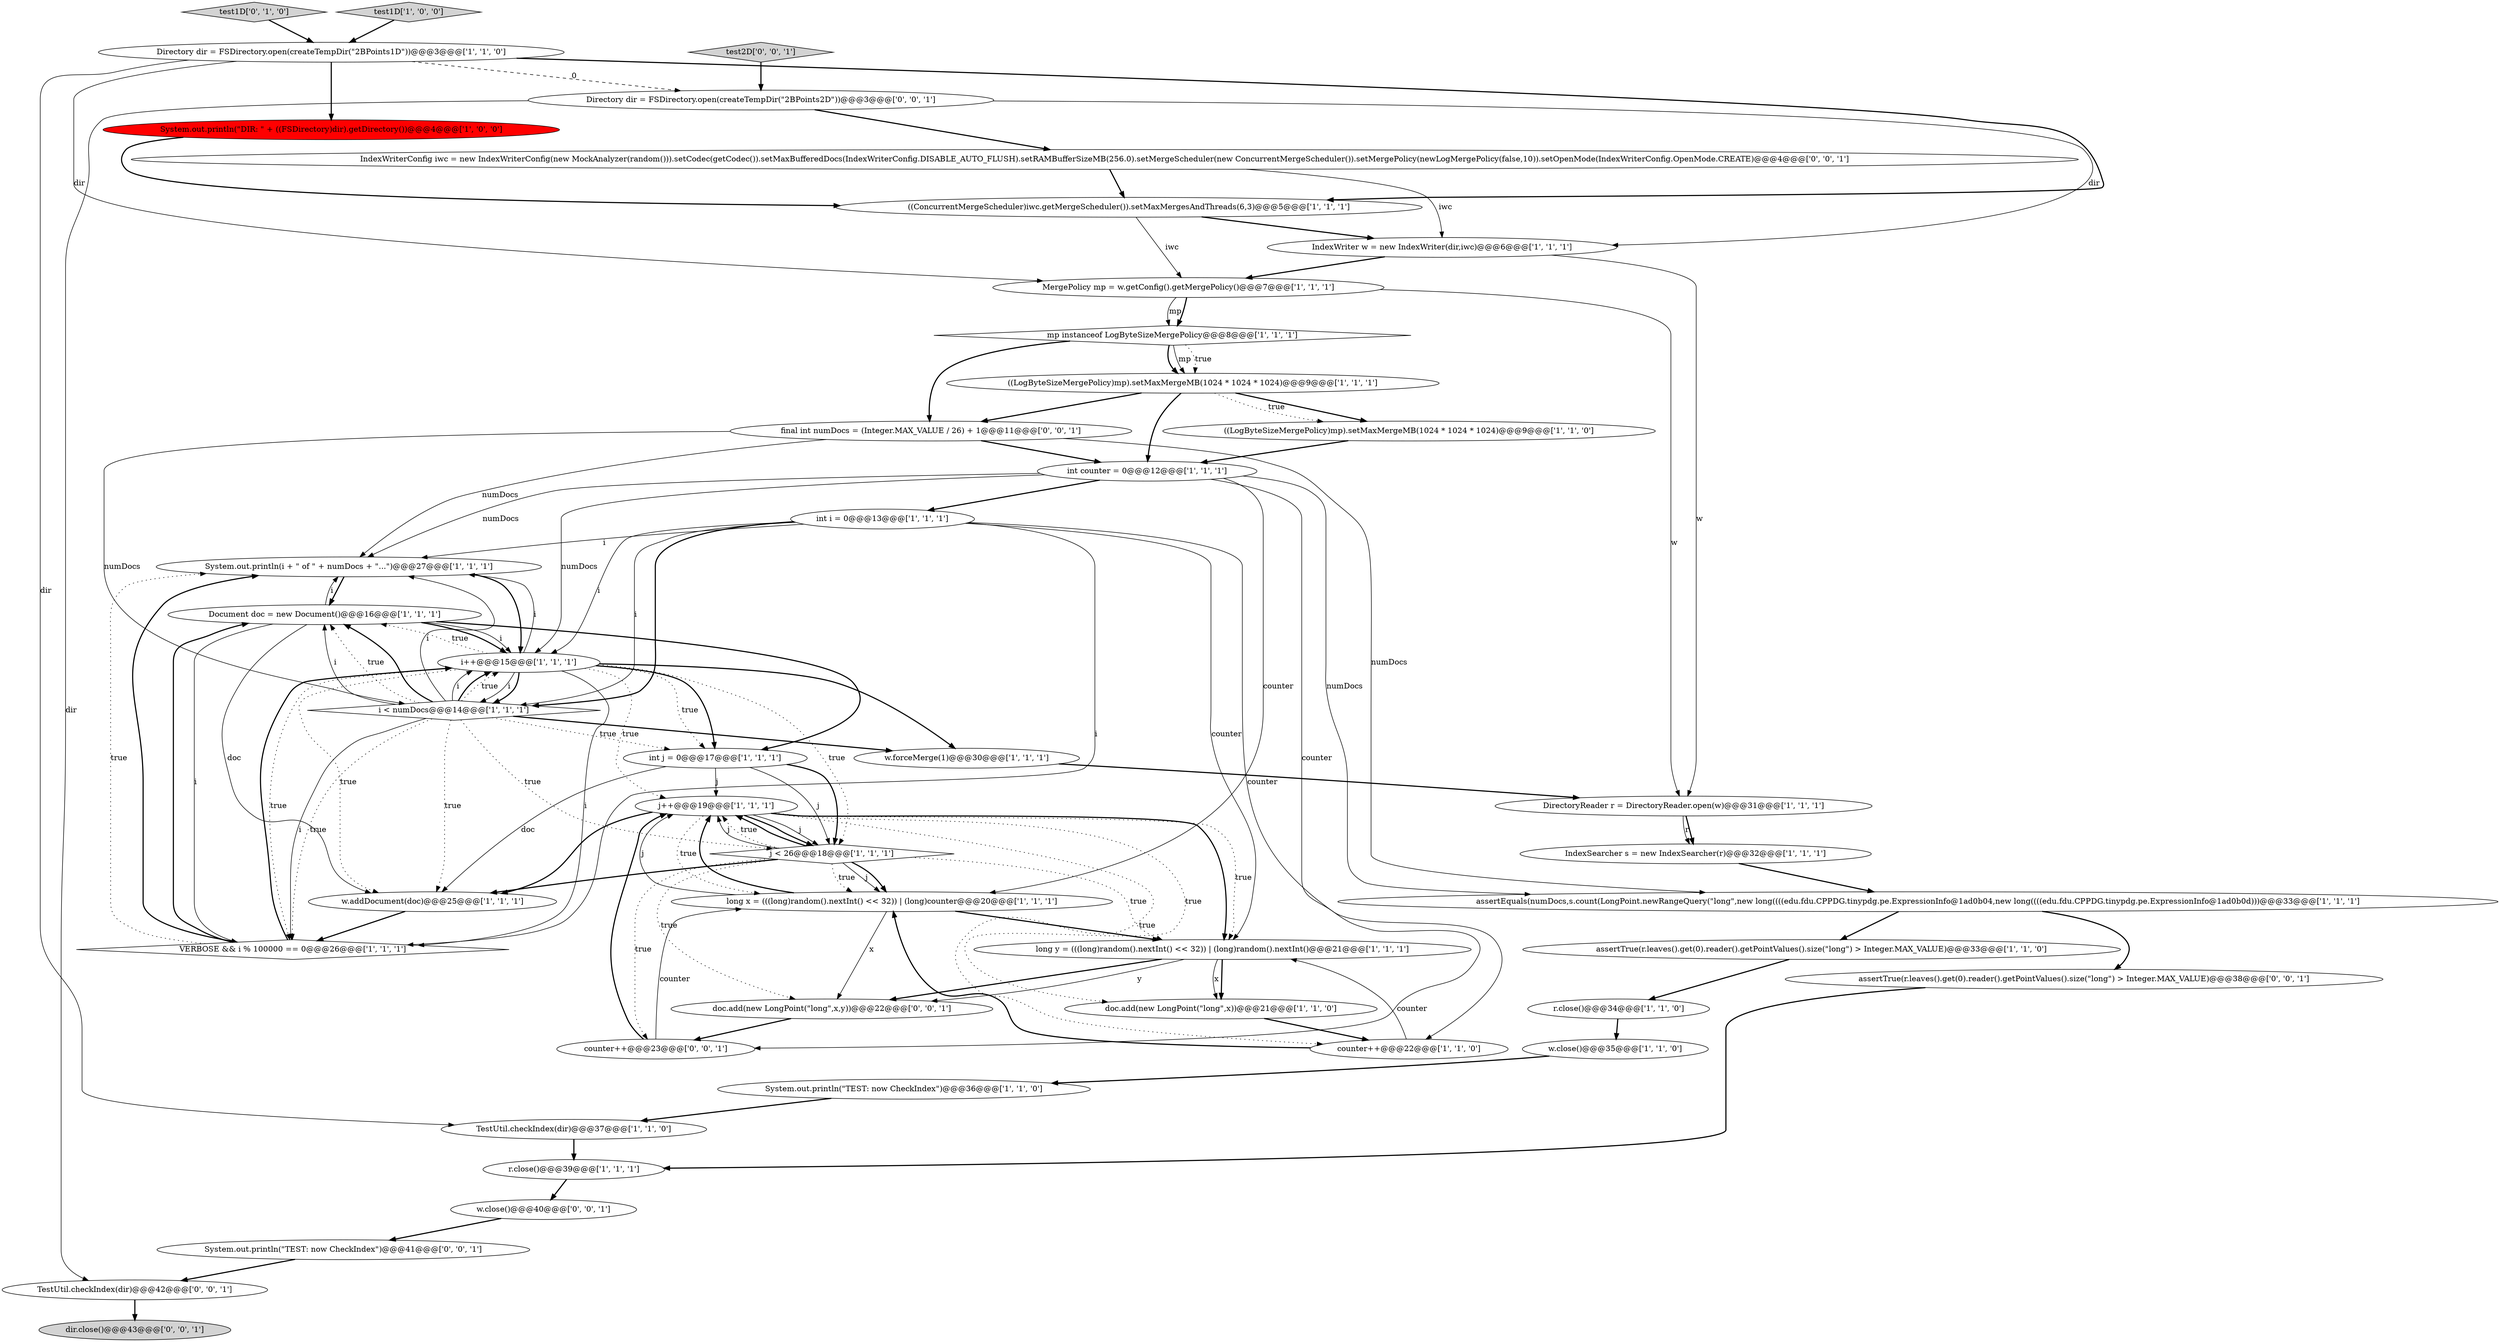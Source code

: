 digraph {
39 [style = filled, label = "dir.close()@@@43@@@['0', '0', '1']", fillcolor = lightgray, shape = ellipse image = "AAA0AAABBB3BBB"];
40 [style = filled, label = "test2D['0', '0', '1']", fillcolor = lightgray, shape = diamond image = "AAA0AAABBB3BBB"];
2 [style = filled, label = "DirectoryReader r = DirectoryReader.open(w)@@@31@@@['1', '1', '1']", fillcolor = white, shape = ellipse image = "AAA0AAABBB1BBB"];
4 [style = filled, label = "IndexSearcher s = new IndexSearcher(r)@@@32@@@['1', '1', '1']", fillcolor = white, shape = ellipse image = "AAA0AAABBB1BBB"];
11 [style = filled, label = "w.close()@@@35@@@['1', '1', '0']", fillcolor = white, shape = ellipse image = "AAA0AAABBB1BBB"];
18 [style = filled, label = "Document doc = new Document()@@@16@@@['1', '1', '1']", fillcolor = white, shape = ellipse image = "AAA0AAABBB1BBB"];
23 [style = filled, label = "w.forceMerge(1)@@@30@@@['1', '1', '1']", fillcolor = white, shape = ellipse image = "AAA0AAABBB1BBB"];
19 [style = filled, label = "i++@@@15@@@['1', '1', '1']", fillcolor = white, shape = ellipse image = "AAA0AAABBB1BBB"];
31 [style = filled, label = "long x = (((long)random().nextInt() << 32)) | (long)counter@@@20@@@['1', '1', '1']", fillcolor = white, shape = ellipse image = "AAA0AAABBB1BBB"];
13 [style = filled, label = "((LogByteSizeMergePolicy)mp).setMaxMergeMB(1024 * 1024 * 1024)@@@9@@@['1', '1', '0']", fillcolor = white, shape = ellipse image = "AAA0AAABBB1BBB"];
29 [style = filled, label = "mp instanceof LogByteSizeMergePolicy@@@8@@@['1', '1', '1']", fillcolor = white, shape = diamond image = "AAA0AAABBB1BBB"];
26 [style = filled, label = "counter++@@@22@@@['1', '1', '0']", fillcolor = white, shape = ellipse image = "AAA0AAABBB1BBB"];
8 [style = filled, label = "assertTrue(r.leaves().get(0).reader().getPointValues().size(\"long\") > Integer.MAX_VALUE)@@@33@@@['1', '1', '0']", fillcolor = white, shape = ellipse image = "AAA0AAABBB1BBB"];
12 [style = filled, label = "System.out.println(\"DIR: \" + ((FSDirectory)dir).getDirectory())@@@4@@@['1', '0', '0']", fillcolor = red, shape = ellipse image = "AAA1AAABBB1BBB"];
37 [style = filled, label = "w.close()@@@40@@@['0', '0', '1']", fillcolor = white, shape = ellipse image = "AAA0AAABBB3BBB"];
43 [style = filled, label = "assertTrue(r.leaves().get(0).reader().getPointValues().size(\"long\") > Integer.MAX_VALUE)@@@38@@@['0', '0', '1']", fillcolor = white, shape = ellipse image = "AAA0AAABBB3BBB"];
28 [style = filled, label = "System.out.println(\"TEST: now CheckIndex\")@@@36@@@['1', '1', '0']", fillcolor = white, shape = ellipse image = "AAA0AAABBB1BBB"];
15 [style = filled, label = "w.addDocument(doc)@@@25@@@['1', '1', '1']", fillcolor = white, shape = ellipse image = "AAA0AAABBB1BBB"];
35 [style = filled, label = "counter++@@@23@@@['0', '0', '1']", fillcolor = white, shape = ellipse image = "AAA0AAABBB3BBB"];
30 [style = filled, label = "Directory dir = FSDirectory.open(createTempDir(\"2BPoints1D\"))@@@3@@@['1', '1', '0']", fillcolor = white, shape = ellipse image = "AAA0AAABBB1BBB"];
10 [style = filled, label = "VERBOSE && i % 100000 == 0@@@26@@@['1', '1', '1']", fillcolor = white, shape = diamond image = "AAA0AAABBB1BBB"];
24 [style = filled, label = "j++@@@19@@@['1', '1', '1']", fillcolor = white, shape = ellipse image = "AAA0AAABBB1BBB"];
38 [style = filled, label = "final int numDocs = (Integer.MAX_VALUE / 26) + 1@@@11@@@['0', '0', '1']", fillcolor = white, shape = ellipse image = "AAA0AAABBB3BBB"];
44 [style = filled, label = "System.out.println(\"TEST: now CheckIndex\")@@@41@@@['0', '0', '1']", fillcolor = white, shape = ellipse image = "AAA0AAABBB3BBB"];
17 [style = filled, label = "j < 26@@@18@@@['1', '1', '1']", fillcolor = white, shape = diamond image = "AAA0AAABBB1BBB"];
16 [style = filled, label = "int i = 0@@@13@@@['1', '1', '1']", fillcolor = white, shape = ellipse image = "AAA0AAABBB1BBB"];
34 [style = filled, label = "test1D['0', '1', '0']", fillcolor = lightgray, shape = diamond image = "AAA0AAABBB2BBB"];
41 [style = filled, label = "Directory dir = FSDirectory.open(createTempDir(\"2BPoints2D\"))@@@3@@@['0', '0', '1']", fillcolor = white, shape = ellipse image = "AAA0AAABBB3BBB"];
20 [style = filled, label = "System.out.println(i + \" of \" + numDocs + \"...\")@@@27@@@['1', '1', '1']", fillcolor = white, shape = ellipse image = "AAA0AAABBB1BBB"];
14 [style = filled, label = "((LogByteSizeMergePolicy)mp).setMaxMergeMB(1024 * 1024 * 1024)@@@9@@@['1', '1', '1']", fillcolor = white, shape = ellipse image = "AAA0AAABBB1BBB"];
21 [style = filled, label = "MergePolicy mp = w.getConfig().getMergePolicy()@@@7@@@['1', '1', '1']", fillcolor = white, shape = ellipse image = "AAA0AAABBB1BBB"];
1 [style = filled, label = "assertEquals(numDocs,s.count(LongPoint.newRangeQuery(\"long\",new long((((edu.fdu.CPPDG.tinypdg.pe.ExpressionInfo@1ad0b04,new long((((edu.fdu.CPPDG.tinypdg.pe.ExpressionInfo@1ad0b0d)))@@@33@@@['1', '1', '1']", fillcolor = white, shape = ellipse image = "AAA0AAABBB1BBB"];
0 [style = filled, label = "long y = (((long)random().nextInt() << 32)) | (long)random().nextInt()@@@21@@@['1', '1', '1']", fillcolor = white, shape = ellipse image = "AAA0AAABBB1BBB"];
9 [style = filled, label = "int j = 0@@@17@@@['1', '1', '1']", fillcolor = white, shape = ellipse image = "AAA0AAABBB1BBB"];
25 [style = filled, label = "r.close()@@@34@@@['1', '1', '0']", fillcolor = white, shape = ellipse image = "AAA0AAABBB1BBB"];
32 [style = filled, label = "doc.add(new LongPoint(\"long\",x))@@@21@@@['1', '1', '0']", fillcolor = white, shape = ellipse image = "AAA0AAABBB1BBB"];
6 [style = filled, label = "int counter = 0@@@12@@@['1', '1', '1']", fillcolor = white, shape = ellipse image = "AAA0AAABBB1BBB"];
22 [style = filled, label = "IndexWriter w = new IndexWriter(dir,iwc)@@@6@@@['1', '1', '1']", fillcolor = white, shape = ellipse image = "AAA0AAABBB1BBB"];
5 [style = filled, label = "r.close()@@@39@@@['1', '1', '1']", fillcolor = white, shape = ellipse image = "AAA0AAABBB1BBB"];
33 [style = filled, label = "test1D['1', '0', '0']", fillcolor = lightgray, shape = diamond image = "AAA0AAABBB1BBB"];
3 [style = filled, label = "((ConcurrentMergeScheduler)iwc.getMergeScheduler()).setMaxMergesAndThreads(6,3)@@@5@@@['1', '1', '1']", fillcolor = white, shape = ellipse image = "AAA0AAABBB1BBB"];
7 [style = filled, label = "i < numDocs@@@14@@@['1', '1', '1']", fillcolor = white, shape = diamond image = "AAA0AAABBB1BBB"];
27 [style = filled, label = "TestUtil.checkIndex(dir)@@@37@@@['1', '1', '0']", fillcolor = white, shape = ellipse image = "AAA0AAABBB1BBB"];
42 [style = filled, label = "IndexWriterConfig iwc = new IndexWriterConfig(new MockAnalyzer(random())).setCodec(getCodec()).setMaxBufferedDocs(IndexWriterConfig.DISABLE_AUTO_FLUSH).setRAMBufferSizeMB(256.0).setMergeScheduler(new ConcurrentMergeScheduler()).setMergePolicy(newLogMergePolicy(false,10)).setOpenMode(IndexWriterConfig.OpenMode.CREATE)@@@4@@@['0', '0', '1']", fillcolor = white, shape = ellipse image = "AAA0AAABBB3BBB"];
45 [style = filled, label = "doc.add(new LongPoint(\"long\",x,y))@@@22@@@['0', '0', '1']", fillcolor = white, shape = ellipse image = "AAA0AAABBB3BBB"];
36 [style = filled, label = "TestUtil.checkIndex(dir)@@@42@@@['0', '0', '1']", fillcolor = white, shape = ellipse image = "AAA0AAABBB3BBB"];
19->10 [style = dotted, label="true"];
15->10 [style = bold, label=""];
18->10 [style = solid, label="i"];
10->19 [style = bold, label=""];
16->7 [style = bold, label=""];
17->35 [style = dotted, label="true"];
16->0 [style = solid, label="counter"];
3->21 [style = solid, label="iwc"];
16->10 [style = solid, label="i"];
31->24 [style = solid, label="j"];
19->20 [style = solid, label="i"];
19->9 [style = bold, label=""];
18->15 [style = solid, label="doc"];
10->20 [style = dotted, label="true"];
29->14 [style = dotted, label="true"];
24->17 [style = bold, label=""];
29->14 [style = bold, label=""];
42->3 [style = bold, label=""];
26->0 [style = solid, label="counter"];
30->21 [style = solid, label="dir"];
27->5 [style = bold, label=""];
45->35 [style = bold, label=""];
9->24 [style = solid, label="j"];
5->37 [style = bold, label=""];
16->7 [style = solid, label="i"];
11->28 [style = bold, label=""];
17->24 [style = solid, label="j"];
29->14 [style = solid, label="mp"];
7->10 [style = dotted, label="true"];
30->41 [style = dashed, label="0"];
21->29 [style = solid, label="mp"];
16->20 [style = solid, label="i"];
19->17 [style = dotted, label="true"];
24->0 [style = bold, label=""];
9->15 [style = solid, label="doc"];
18->19 [style = bold, label=""];
9->17 [style = bold, label=""];
14->38 [style = bold, label=""];
6->20 [style = solid, label="numDocs"];
7->18 [style = solid, label="i"];
16->26 [style = solid, label="counter"];
2->4 [style = solid, label="r"];
2->4 [style = bold, label=""];
32->26 [style = bold, label=""];
7->19 [style = solid, label="i"];
38->6 [style = bold, label=""];
22->2 [style = solid, label="w"];
20->18 [style = bold, label=""];
21->2 [style = solid, label="w"];
16->19 [style = solid, label="i"];
41->36 [style = solid, label="dir"];
21->29 [style = bold, label=""];
24->26 [style = dotted, label="true"];
7->23 [style = bold, label=""];
24->0 [style = dotted, label="true"];
19->9 [style = dotted, label="true"];
18->9 [style = bold, label=""];
17->15 [style = bold, label=""];
33->30 [style = bold, label=""];
38->20 [style = solid, label="numDocs"];
29->38 [style = bold, label=""];
20->19 [style = bold, label=""];
7->17 [style = dotted, label="true"];
14->6 [style = bold, label=""];
10->18 [style = bold, label=""];
38->1 [style = solid, label="numDocs"];
31->45 [style = solid, label="x"];
24->32 [style = dotted, label="true"];
1->8 [style = bold, label=""];
0->45 [style = bold, label=""];
19->10 [style = solid, label="i"];
31->0 [style = bold, label=""];
31->24 [style = bold, label=""];
17->31 [style = solid, label="j"];
6->35 [style = solid, label="counter"];
19->18 [style = dotted, label="true"];
18->20 [style = solid, label="i"];
17->45 [style = dotted, label="true"];
19->24 [style = dotted, label="true"];
7->10 [style = solid, label="i"];
19->7 [style = solid, label="i"];
19->15 [style = dotted, label="true"];
7->15 [style = dotted, label="true"];
36->39 [style = bold, label=""];
35->24 [style = bold, label=""];
26->31 [style = bold, label=""];
30->12 [style = bold, label=""];
24->17 [style = solid, label="j"];
0->45 [style = solid, label="y"];
30->3 [style = bold, label=""];
43->5 [style = bold, label=""];
18->19 [style = solid, label="i"];
37->44 [style = bold, label=""];
7->18 [style = dotted, label="true"];
7->18 [style = bold, label=""];
4->1 [style = bold, label=""];
12->3 [style = bold, label=""];
23->2 [style = bold, label=""];
14->13 [style = bold, label=""];
13->6 [style = bold, label=""];
0->32 [style = bold, label=""];
7->19 [style = bold, label=""];
17->24 [style = dotted, label="true"];
24->15 [style = bold, label=""];
0->32 [style = solid, label="x"];
17->0 [style = dotted, label="true"];
10->20 [style = bold, label=""];
30->27 [style = solid, label="dir"];
44->36 [style = bold, label=""];
7->20 [style = solid, label="i"];
7->19 [style = dotted, label="true"];
6->19 [style = solid, label="numDocs"];
1->43 [style = bold, label=""];
17->31 [style = bold, label=""];
24->31 [style = dotted, label="true"];
22->21 [style = bold, label=""];
9->17 [style = solid, label="j"];
7->9 [style = dotted, label="true"];
3->22 [style = bold, label=""];
34->30 [style = bold, label=""];
38->7 [style = solid, label="numDocs"];
14->13 [style = dotted, label="true"];
17->31 [style = dotted, label="true"];
17->24 [style = bold, label=""];
41->22 [style = solid, label="dir"];
6->31 [style = solid, label="counter"];
6->16 [style = bold, label=""];
25->11 [style = bold, label=""];
19->23 [style = bold, label=""];
40->41 [style = bold, label=""];
6->1 [style = solid, label="numDocs"];
35->31 [style = solid, label="counter"];
28->27 [style = bold, label=""];
42->22 [style = solid, label="iwc"];
8->25 [style = bold, label=""];
19->7 [style = bold, label=""];
41->42 [style = bold, label=""];
}
